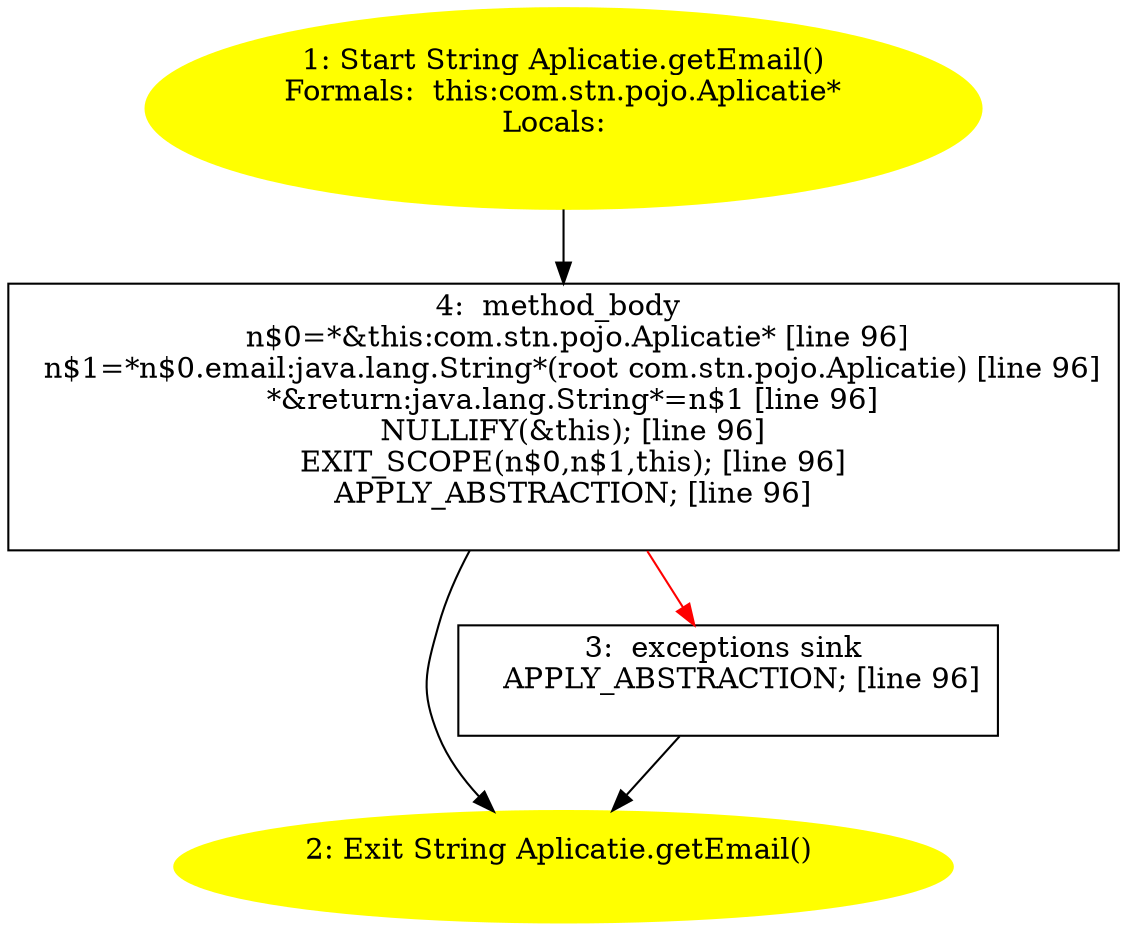 /* @generated */
digraph cfg {
"com.stn.pojo.Aplicatie.getEmail():java.lang.String.8ce73bc718a5d67fa4a8e7c48e535827_1" [label="1: Start String Aplicatie.getEmail()\nFormals:  this:com.stn.pojo.Aplicatie*\nLocals:  \n  " color=yellow style=filled]
	

	 "com.stn.pojo.Aplicatie.getEmail():java.lang.String.8ce73bc718a5d67fa4a8e7c48e535827_1" -> "com.stn.pojo.Aplicatie.getEmail():java.lang.String.8ce73bc718a5d67fa4a8e7c48e535827_4" ;
"com.stn.pojo.Aplicatie.getEmail():java.lang.String.8ce73bc718a5d67fa4a8e7c48e535827_2" [label="2: Exit String Aplicatie.getEmail() \n  " color=yellow style=filled]
	

"com.stn.pojo.Aplicatie.getEmail():java.lang.String.8ce73bc718a5d67fa4a8e7c48e535827_3" [label="3:  exceptions sink \n   APPLY_ABSTRACTION; [line 96]\n " shape="box"]
	

	 "com.stn.pojo.Aplicatie.getEmail():java.lang.String.8ce73bc718a5d67fa4a8e7c48e535827_3" -> "com.stn.pojo.Aplicatie.getEmail():java.lang.String.8ce73bc718a5d67fa4a8e7c48e535827_2" ;
"com.stn.pojo.Aplicatie.getEmail():java.lang.String.8ce73bc718a5d67fa4a8e7c48e535827_4" [label="4:  method_body \n   n$0=*&this:com.stn.pojo.Aplicatie* [line 96]\n  n$1=*n$0.email:java.lang.String*(root com.stn.pojo.Aplicatie) [line 96]\n  *&return:java.lang.String*=n$1 [line 96]\n  NULLIFY(&this); [line 96]\n  EXIT_SCOPE(n$0,n$1,this); [line 96]\n  APPLY_ABSTRACTION; [line 96]\n " shape="box"]
	

	 "com.stn.pojo.Aplicatie.getEmail():java.lang.String.8ce73bc718a5d67fa4a8e7c48e535827_4" -> "com.stn.pojo.Aplicatie.getEmail():java.lang.String.8ce73bc718a5d67fa4a8e7c48e535827_2" ;
	 "com.stn.pojo.Aplicatie.getEmail():java.lang.String.8ce73bc718a5d67fa4a8e7c48e535827_4" -> "com.stn.pojo.Aplicatie.getEmail():java.lang.String.8ce73bc718a5d67fa4a8e7c48e535827_3" [color="red" ];
}
